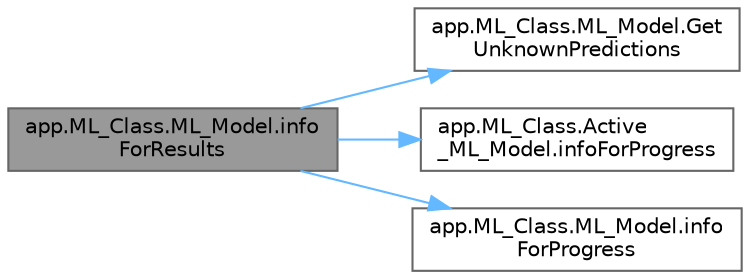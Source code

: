 digraph "app.ML_Class.ML_Model.infoForResults"
{
 // LATEX_PDF_SIZE
  bgcolor="transparent";
  edge [fontname=Helvetica,fontsize=10,labelfontname=Helvetica,labelfontsize=10];
  node [fontname=Helvetica,fontsize=10,shape=box,height=0.2,width=0.4];
  rankdir="LR";
  Node1 [id="Node000001",label="app.ML_Class.ML_Model.info\lForResults",height=0.2,width=0.4,color="gray40", fillcolor="grey60", style="filled", fontcolor="black",tooltip=" "];
  Node1 -> Node2 [id="edge1_Node000001_Node000002",color="steelblue1",style="solid",tooltip=" "];
  Node2 [id="Node000002",label="app.ML_Class.ML_Model.Get\lUnknownPredictions",height=0.2,width=0.4,color="grey40", fillcolor="white", style="filled",URL="$classapp_1_1_m_l___class_1_1_m_l___model.html#a03611abc9c55e6048e94aeab6a50642c",tooltip=" "];
  Node1 -> Node3 [id="edge2_Node000001_Node000003",color="steelblue1",style="solid",tooltip=" "];
  Node3 [id="Node000003",label="app.ML_Class.Active\l_ML_Model.infoForProgress",height=0.2,width=0.4,color="grey40", fillcolor="white", style="filled",URL="$classapp_1_1_m_l___class_1_1_active___m_l___model.html#ae42060b110cb3e29200afb7d8fe46a0e",tooltip=" "];
  Node1 -> Node4 [id="edge3_Node000001_Node000004",color="steelblue1",style="solid",tooltip=" "];
  Node4 [id="Node000004",label="app.ML_Class.ML_Model.info\lForProgress",height=0.2,width=0.4,color="grey40", fillcolor="white", style="filled",URL="$classapp_1_1_m_l___class_1_1_m_l___model.html#a2fcaf1f84593256edc048a0e6d73c2c9",tooltip=" "];
}
